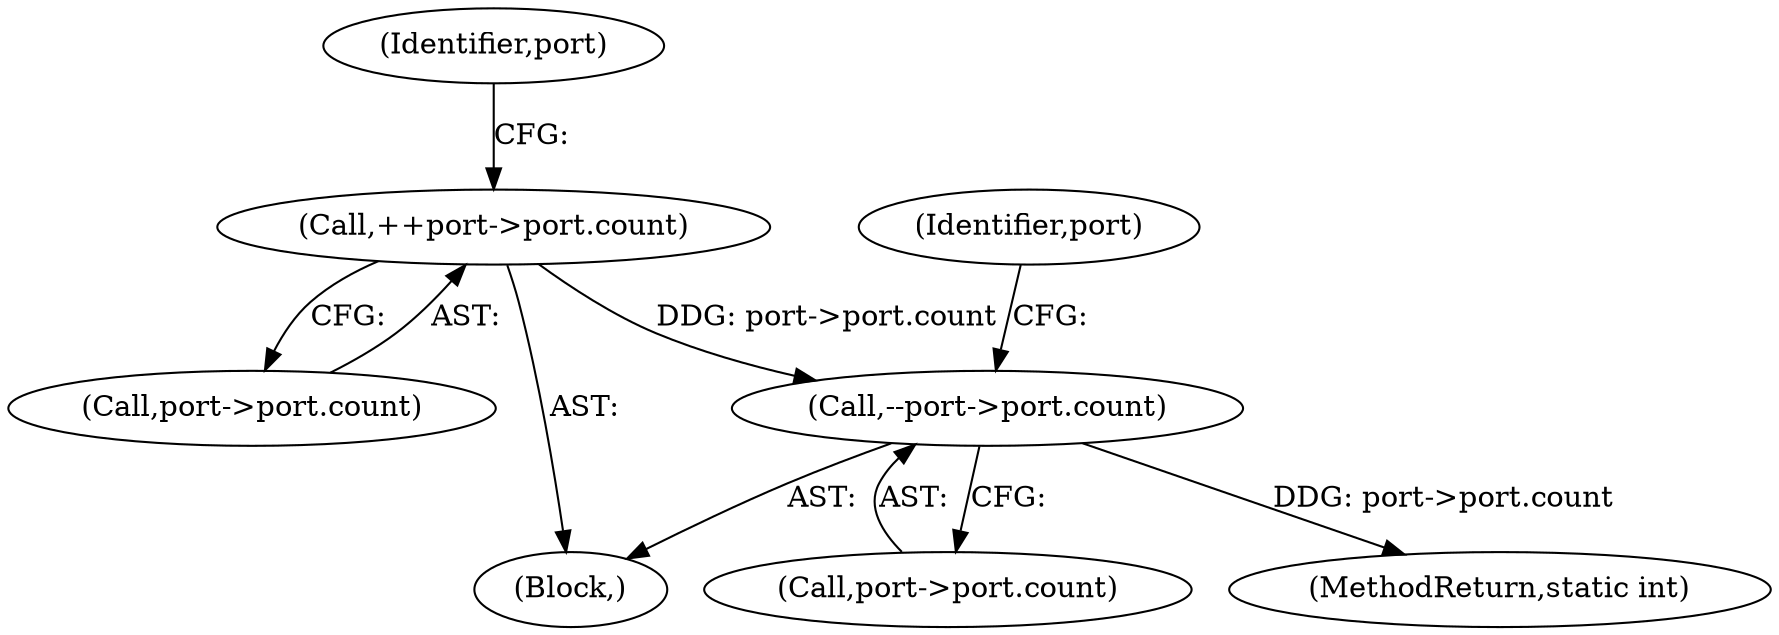 digraph "0_linux_299d7572e46f98534033a9e65973f13ad1ce9047@pointer" {
"1000443" [label="(Call,--port->port.count)"];
"1000286" [label="(Call,++port->port.count)"];
"1000297" [label="(Identifier,port)"];
"1000286" [label="(Call,++port->port.count)"];
"1000287" [label="(Call,port->port.count)"];
"1000452" [label="(Identifier,port)"];
"1000443" [label="(Call,--port->port.count)"];
"1000444" [label="(Call,port->port.count)"];
"1000110" [label="(Block,)"];
"1000499" [label="(MethodReturn,static int)"];
"1000443" -> "1000110"  [label="AST: "];
"1000443" -> "1000444"  [label="CFG: "];
"1000444" -> "1000443"  [label="AST: "];
"1000452" -> "1000443"  [label="CFG: "];
"1000443" -> "1000499"  [label="DDG: port->port.count"];
"1000286" -> "1000443"  [label="DDG: port->port.count"];
"1000286" -> "1000110"  [label="AST: "];
"1000286" -> "1000287"  [label="CFG: "];
"1000287" -> "1000286"  [label="AST: "];
"1000297" -> "1000286"  [label="CFG: "];
}
